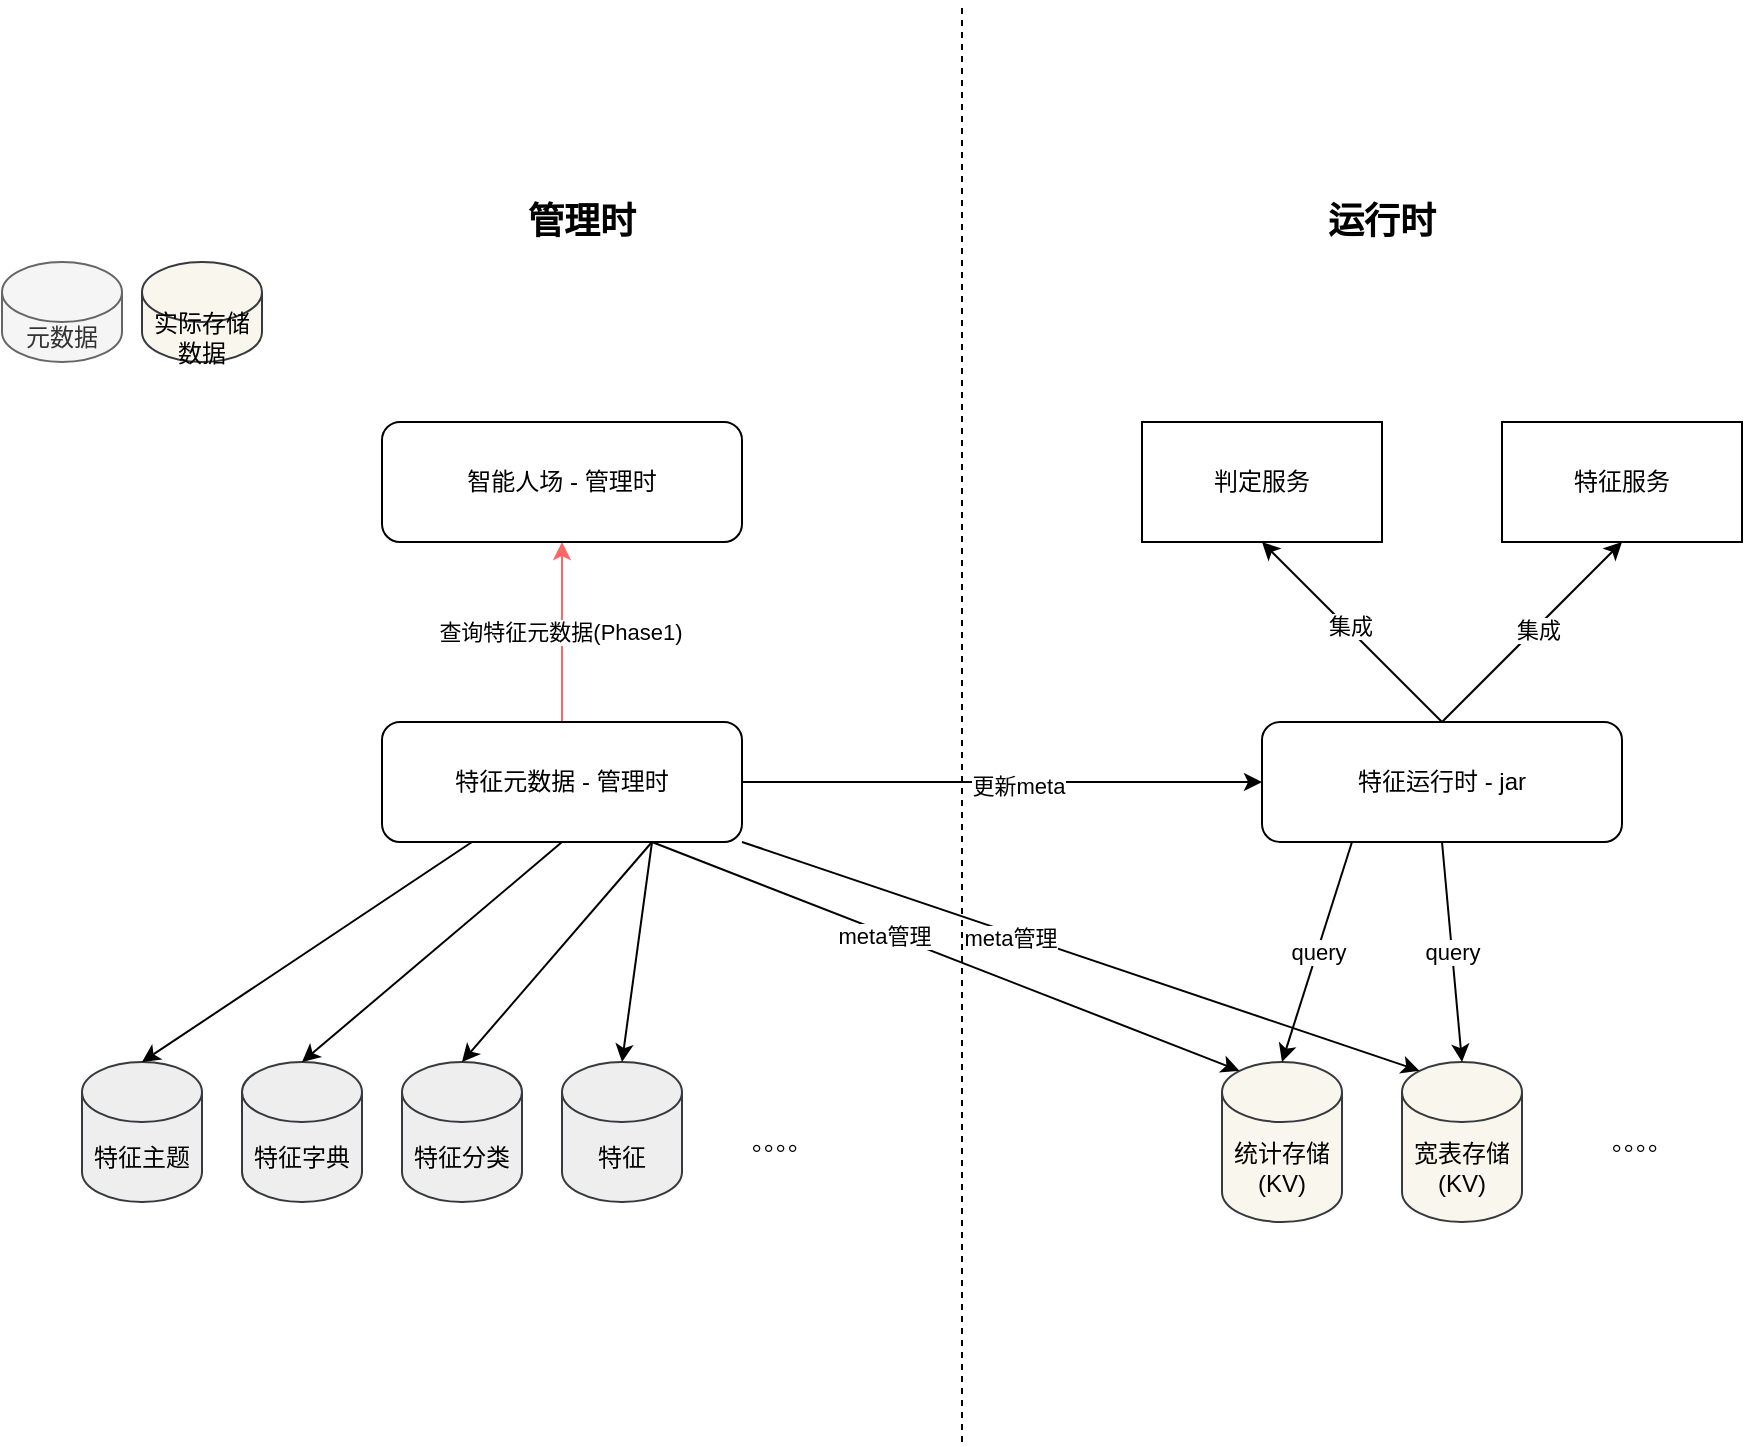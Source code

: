 <mxfile version="14.4.8" type="github">
  <diagram id="r9S-DUPZiHRXWyr1_-Ul" name="Page-1">
    <mxGraphModel dx="2082" dy="2012" grid="1" gridSize="10" guides="1" tooltips="1" connect="1" arrows="1" fold="1" page="1" pageScale="1" pageWidth="827" pageHeight="1169" math="0" shadow="0">
      <root>
        <mxCell id="0" />
        <mxCell id="1" parent="0" />
        <mxCell id="TFNWqY0PJbVMRvpgXl2z-1" value="特征分类" style="shape=cylinder3;whiteSpace=wrap;html=1;boundedLbl=1;backgroundOutline=1;size=15;fillColor=#eeeeee;strokeColor=#36393d;" vertex="1" parent="1">
          <mxGeometry x="120" y="450" width="60" height="70" as="geometry" />
        </mxCell>
        <mxCell id="TFNWqY0PJbVMRvpgXl2z-4" value="" style="group" vertex="1" connectable="0" parent="1">
          <mxGeometry x="-80" y="50" width="130" height="50" as="geometry" />
        </mxCell>
        <mxCell id="TFNWqY0PJbVMRvpgXl2z-2" value="元数据" style="shape=cylinder3;whiteSpace=wrap;html=1;boundedLbl=1;backgroundOutline=1;size=15;fillColor=#f5f5f5;strokeColor=#666666;fontColor=#333333;" vertex="1" parent="TFNWqY0PJbVMRvpgXl2z-4">
          <mxGeometry width="60" height="50" as="geometry" />
        </mxCell>
        <mxCell id="TFNWqY0PJbVMRvpgXl2z-3" value="实际存储数据" style="shape=cylinder3;whiteSpace=wrap;html=1;boundedLbl=1;backgroundOutline=1;size=15;fillColor=#f9f7ed;strokeColor=#36393d;" vertex="1" parent="TFNWqY0PJbVMRvpgXl2z-4">
          <mxGeometry x="70" width="60" height="50" as="geometry" />
        </mxCell>
        <mxCell id="TFNWqY0PJbVMRvpgXl2z-5" value="特征" style="shape=cylinder3;whiteSpace=wrap;html=1;boundedLbl=1;backgroundOutline=1;size=15;fillColor=#eeeeee;strokeColor=#36393d;" vertex="1" parent="1">
          <mxGeometry x="200" y="450" width="60" height="70" as="geometry" />
        </mxCell>
        <mxCell id="TFNWqY0PJbVMRvpgXl2z-6" value="特征字典" style="shape=cylinder3;whiteSpace=wrap;html=1;boundedLbl=1;backgroundOutline=1;size=15;fillColor=#eeeeee;strokeColor=#36393d;" vertex="1" parent="1">
          <mxGeometry x="40" y="450" width="60" height="70" as="geometry" />
        </mxCell>
        <mxCell id="TFNWqY0PJbVMRvpgXl2z-7" value="特征主题" style="shape=cylinder3;whiteSpace=wrap;html=1;boundedLbl=1;backgroundOutline=1;size=15;fillColor=#eeeeee;strokeColor=#36393d;" vertex="1" parent="1">
          <mxGeometry x="-40" y="450" width="60" height="70" as="geometry" />
        </mxCell>
        <mxCell id="TFNWqY0PJbVMRvpgXl2z-8" value="。。。。" style="text;html=1;align=center;verticalAlign=middle;whiteSpace=wrap;rounded=0;" vertex="1" parent="1">
          <mxGeometry x="290" y="480" width="40" height="20" as="geometry" />
        </mxCell>
        <mxCell id="TFNWqY0PJbVMRvpgXl2z-18" value="" style="edgeStyle=orthogonalEdgeStyle;rounded=0;orthogonalLoop=1;jettySize=auto;html=1;" edge="1" parent="1" source="TFNWqY0PJbVMRvpgXl2z-9" target="TFNWqY0PJbVMRvpgXl2z-17">
          <mxGeometry relative="1" as="geometry" />
        </mxCell>
        <mxCell id="TFNWqY0PJbVMRvpgXl2z-19" value="更新meta" style="edgeLabel;html=1;align=center;verticalAlign=middle;resizable=0;points=[];" vertex="1" connectable="0" parent="TFNWqY0PJbVMRvpgXl2z-18">
          <mxGeometry x="0.06" y="-2" relative="1" as="geometry">
            <mxPoint as="offset" />
          </mxGeometry>
        </mxCell>
        <mxCell id="TFNWqY0PJbVMRvpgXl2z-27" value="" style="edgeStyle=orthogonalEdgeStyle;rounded=0;orthogonalLoop=1;jettySize=auto;html=1;fillColor=#f9f7ed;strokeColor=#FF6666;" edge="1" parent="1" source="TFNWqY0PJbVMRvpgXl2z-9" target="TFNWqY0PJbVMRvpgXl2z-14">
          <mxGeometry relative="1" as="geometry" />
        </mxCell>
        <mxCell id="TFNWqY0PJbVMRvpgXl2z-28" value="查询特征元数据(Phase1)" style="edgeLabel;html=1;align=center;verticalAlign=middle;resizable=0;points=[];" vertex="1" connectable="0" parent="TFNWqY0PJbVMRvpgXl2z-27">
          <mxGeometry y="1" relative="1" as="geometry">
            <mxPoint as="offset" />
          </mxGeometry>
        </mxCell>
        <mxCell id="TFNWqY0PJbVMRvpgXl2z-9" value="特征元数据 - 管理时" style="rounded=1;whiteSpace=wrap;html=1;" vertex="1" parent="1">
          <mxGeometry x="110" y="280" width="180" height="60" as="geometry" />
        </mxCell>
        <mxCell id="TFNWqY0PJbVMRvpgXl2z-10" value="" style="endArrow=classic;html=1;exitX=0.25;exitY=1;exitDx=0;exitDy=0;entryX=0.5;entryY=0;entryDx=0;entryDy=0;entryPerimeter=0;" edge="1" parent="1" source="TFNWqY0PJbVMRvpgXl2z-9" target="TFNWqY0PJbVMRvpgXl2z-7">
          <mxGeometry width="50" height="50" relative="1" as="geometry">
            <mxPoint x="-110" y="370" as="sourcePoint" />
            <mxPoint x="-60" y="320" as="targetPoint" />
          </mxGeometry>
        </mxCell>
        <mxCell id="TFNWqY0PJbVMRvpgXl2z-11" value="" style="endArrow=classic;html=1;exitX=0.5;exitY=1;exitDx=0;exitDy=0;entryX=0.5;entryY=0;entryDx=0;entryDy=0;entryPerimeter=0;" edge="1" parent="1" source="TFNWqY0PJbVMRvpgXl2z-9" target="TFNWqY0PJbVMRvpgXl2z-6">
          <mxGeometry width="50" height="50" relative="1" as="geometry">
            <mxPoint x="165" y="350" as="sourcePoint" />
            <mxPoint y="460" as="targetPoint" />
          </mxGeometry>
        </mxCell>
        <mxCell id="TFNWqY0PJbVMRvpgXl2z-12" value="" style="endArrow=classic;html=1;exitX=0.75;exitY=1;exitDx=0;exitDy=0;entryX=0.5;entryY=0;entryDx=0;entryDy=0;entryPerimeter=0;" edge="1" parent="1" source="TFNWqY0PJbVMRvpgXl2z-9" target="TFNWqY0PJbVMRvpgXl2z-1">
          <mxGeometry width="50" height="50" relative="1" as="geometry">
            <mxPoint x="210" y="350" as="sourcePoint" />
            <mxPoint x="80" y="460" as="targetPoint" />
          </mxGeometry>
        </mxCell>
        <mxCell id="TFNWqY0PJbVMRvpgXl2z-13" value="" style="endArrow=classic;html=1;exitX=0.75;exitY=1;exitDx=0;exitDy=0;entryX=0.5;entryY=0;entryDx=0;entryDy=0;entryPerimeter=0;" edge="1" parent="1" source="TFNWqY0PJbVMRvpgXl2z-9" target="TFNWqY0PJbVMRvpgXl2z-5">
          <mxGeometry width="50" height="50" relative="1" as="geometry">
            <mxPoint x="220" y="360" as="sourcePoint" />
            <mxPoint x="90" y="470" as="targetPoint" />
          </mxGeometry>
        </mxCell>
        <mxCell id="TFNWqY0PJbVMRvpgXl2z-14" value="智能人场 - 管理时" style="rounded=1;whiteSpace=wrap;html=1;" vertex="1" parent="1">
          <mxGeometry x="110" y="130" width="180" height="60" as="geometry" />
        </mxCell>
        <mxCell id="TFNWqY0PJbVMRvpgXl2z-15" value="统计存储(KV)" style="shape=cylinder3;whiteSpace=wrap;html=1;boundedLbl=1;backgroundOutline=1;size=15;fillColor=#f9f7ed;strokeColor=#36393d;" vertex="1" parent="1">
          <mxGeometry x="530" y="450" width="60" height="80" as="geometry" />
        </mxCell>
        <mxCell id="TFNWqY0PJbVMRvpgXl2z-16" value="宽表存储(KV)" style="shape=cylinder3;whiteSpace=wrap;html=1;boundedLbl=1;backgroundOutline=1;size=15;fillColor=#f9f7ed;strokeColor=#36393d;" vertex="1" parent="1">
          <mxGeometry x="620" y="450" width="60" height="80" as="geometry" />
        </mxCell>
        <mxCell id="TFNWqY0PJbVMRvpgXl2z-17" value="特征运行时 - jar" style="rounded=1;whiteSpace=wrap;html=1;" vertex="1" parent="1">
          <mxGeometry x="550" y="280" width="180" height="60" as="geometry" />
        </mxCell>
        <mxCell id="TFNWqY0PJbVMRvpgXl2z-20" value="。。。。" style="text;html=1;align=center;verticalAlign=middle;whiteSpace=wrap;rounded=0;" vertex="1" parent="1">
          <mxGeometry x="720" y="480" width="40" height="20" as="geometry" />
        </mxCell>
        <mxCell id="TFNWqY0PJbVMRvpgXl2z-21" value="" style="endArrow=classic;html=1;exitX=0.75;exitY=1;exitDx=0;exitDy=0;entryX=0.145;entryY=0;entryDx=0;entryDy=4.35;entryPerimeter=0;" edge="1" parent="1" source="TFNWqY0PJbVMRvpgXl2z-9" target="TFNWqY0PJbVMRvpgXl2z-15">
          <mxGeometry width="50" height="50" relative="1" as="geometry">
            <mxPoint x="255" y="350" as="sourcePoint" />
            <mxPoint x="240" y="460" as="targetPoint" />
          </mxGeometry>
        </mxCell>
        <mxCell id="TFNWqY0PJbVMRvpgXl2z-22" value="meta管理" style="edgeLabel;html=1;align=center;verticalAlign=middle;resizable=0;points=[];" vertex="1" connectable="0" parent="TFNWqY0PJbVMRvpgXl2z-21">
          <mxGeometry x="-0.206" y="-2" relative="1" as="geometry">
            <mxPoint as="offset" />
          </mxGeometry>
        </mxCell>
        <mxCell id="TFNWqY0PJbVMRvpgXl2z-23" value="" style="endArrow=classic;html=1;exitX=1;exitY=1;exitDx=0;exitDy=0;entryX=0.145;entryY=0;entryDx=0;entryDy=4.35;entryPerimeter=0;" edge="1" parent="1" source="TFNWqY0PJbVMRvpgXl2z-9" target="TFNWqY0PJbVMRvpgXl2z-16">
          <mxGeometry width="50" height="50" relative="1" as="geometry">
            <mxPoint x="255" y="350" as="sourcePoint" />
            <mxPoint x="478.7" y="464.35" as="targetPoint" />
          </mxGeometry>
        </mxCell>
        <mxCell id="TFNWqY0PJbVMRvpgXl2z-24" value="meta管理" style="edgeLabel;html=1;align=center;verticalAlign=middle;resizable=0;points=[];" vertex="1" connectable="0" parent="TFNWqY0PJbVMRvpgXl2z-23">
          <mxGeometry x="-0.206" y="-2" relative="1" as="geometry">
            <mxPoint as="offset" />
          </mxGeometry>
        </mxCell>
        <mxCell id="TFNWqY0PJbVMRvpgXl2z-25" value="query" style="endArrow=classic;html=1;exitX=0.25;exitY=1;exitDx=0;exitDy=0;entryX=0.5;entryY=0;entryDx=0;entryDy=0;entryPerimeter=0;" edge="1" parent="1" source="TFNWqY0PJbVMRvpgXl2z-17" target="TFNWqY0PJbVMRvpgXl2z-15">
          <mxGeometry width="50" height="50" relative="1" as="geometry">
            <mxPoint x="380" y="630" as="sourcePoint" />
            <mxPoint x="430" y="580" as="targetPoint" />
          </mxGeometry>
        </mxCell>
        <mxCell id="TFNWqY0PJbVMRvpgXl2z-26" value="query" style="endArrow=classic;html=1;exitX=0.5;exitY=1;exitDx=0;exitDy=0;entryX=0.5;entryY=0;entryDx=0;entryDy=0;entryPerimeter=0;" edge="1" parent="1" source="TFNWqY0PJbVMRvpgXl2z-17" target="TFNWqY0PJbVMRvpgXl2z-16">
          <mxGeometry width="50" height="50" relative="1" as="geometry">
            <mxPoint x="605" y="350" as="sourcePoint" />
            <mxPoint x="570" y="460" as="targetPoint" />
          </mxGeometry>
        </mxCell>
        <mxCell id="TFNWqY0PJbVMRvpgXl2z-29" value="判定服务" style="rounded=0;whiteSpace=wrap;html=1;" vertex="1" parent="1">
          <mxGeometry x="490" y="130" width="120" height="60" as="geometry" />
        </mxCell>
        <mxCell id="TFNWqY0PJbVMRvpgXl2z-30" value="特征服务" style="rounded=0;whiteSpace=wrap;html=1;" vertex="1" parent="1">
          <mxGeometry x="670" y="130" width="120" height="60" as="geometry" />
        </mxCell>
        <mxCell id="TFNWqY0PJbVMRvpgXl2z-31" value="" style="endArrow=classic;html=1;exitX=0.5;exitY=0;exitDx=0;exitDy=0;entryX=0.5;entryY=1;entryDx=0;entryDy=0;" edge="1" parent="1" source="TFNWqY0PJbVMRvpgXl2z-17" target="TFNWqY0PJbVMRvpgXl2z-29">
          <mxGeometry width="50" height="50" relative="1" as="geometry">
            <mxPoint x="400" y="290" as="sourcePoint" />
            <mxPoint x="450" y="240" as="targetPoint" />
          </mxGeometry>
        </mxCell>
        <mxCell id="TFNWqY0PJbVMRvpgXl2z-32" value="集成" style="edgeLabel;html=1;align=center;verticalAlign=middle;resizable=0;points=[];" vertex="1" connectable="0" parent="TFNWqY0PJbVMRvpgXl2z-31">
          <mxGeometry x="0.056" y="-1" relative="1" as="geometry">
            <mxPoint as="offset" />
          </mxGeometry>
        </mxCell>
        <mxCell id="TFNWqY0PJbVMRvpgXl2z-33" value="" style="endArrow=classic;html=1;entryX=0.5;entryY=1;entryDx=0;entryDy=0;" edge="1" parent="1" target="TFNWqY0PJbVMRvpgXl2z-30">
          <mxGeometry width="50" height="50" relative="1" as="geometry">
            <mxPoint x="640" y="280" as="sourcePoint" />
            <mxPoint x="560" y="200" as="targetPoint" />
          </mxGeometry>
        </mxCell>
        <mxCell id="TFNWqY0PJbVMRvpgXl2z-34" value="集成" style="edgeLabel;html=1;align=center;verticalAlign=middle;resizable=0;points=[];" vertex="1" connectable="0" parent="TFNWqY0PJbVMRvpgXl2z-33">
          <mxGeometry x="0.056" y="-1" relative="1" as="geometry">
            <mxPoint as="offset" />
          </mxGeometry>
        </mxCell>
        <mxCell id="TFNWqY0PJbVMRvpgXl2z-36" value="" style="endArrow=none;html=1;dashed=1;fontStyle=1" edge="1" parent="1">
          <mxGeometry width="50" height="50" relative="1" as="geometry">
            <mxPoint x="400" y="640" as="sourcePoint" />
            <mxPoint x="400" y="-80" as="targetPoint" />
          </mxGeometry>
        </mxCell>
        <mxCell id="TFNWqY0PJbVMRvpgXl2z-38" value="&lt;b&gt;&lt;font style=&quot;font-size: 18px&quot;&gt;管理时&lt;/font&gt;&lt;/b&gt;" style="text;html=1;strokeColor=none;fillColor=none;align=center;verticalAlign=middle;whiteSpace=wrap;rounded=0;" vertex="1" parent="1">
          <mxGeometry x="120" y="-10" width="180" height="80" as="geometry" />
        </mxCell>
        <mxCell id="TFNWqY0PJbVMRvpgXl2z-39" value="&lt;b&gt;&lt;font style=&quot;font-size: 18px&quot;&gt;运行时&lt;/font&gt;&lt;/b&gt;" style="text;html=1;strokeColor=none;fillColor=none;align=center;verticalAlign=middle;whiteSpace=wrap;rounded=0;" vertex="1" parent="1">
          <mxGeometry x="520" y="-10" width="180" height="80" as="geometry" />
        </mxCell>
      </root>
    </mxGraphModel>
  </diagram>
</mxfile>
